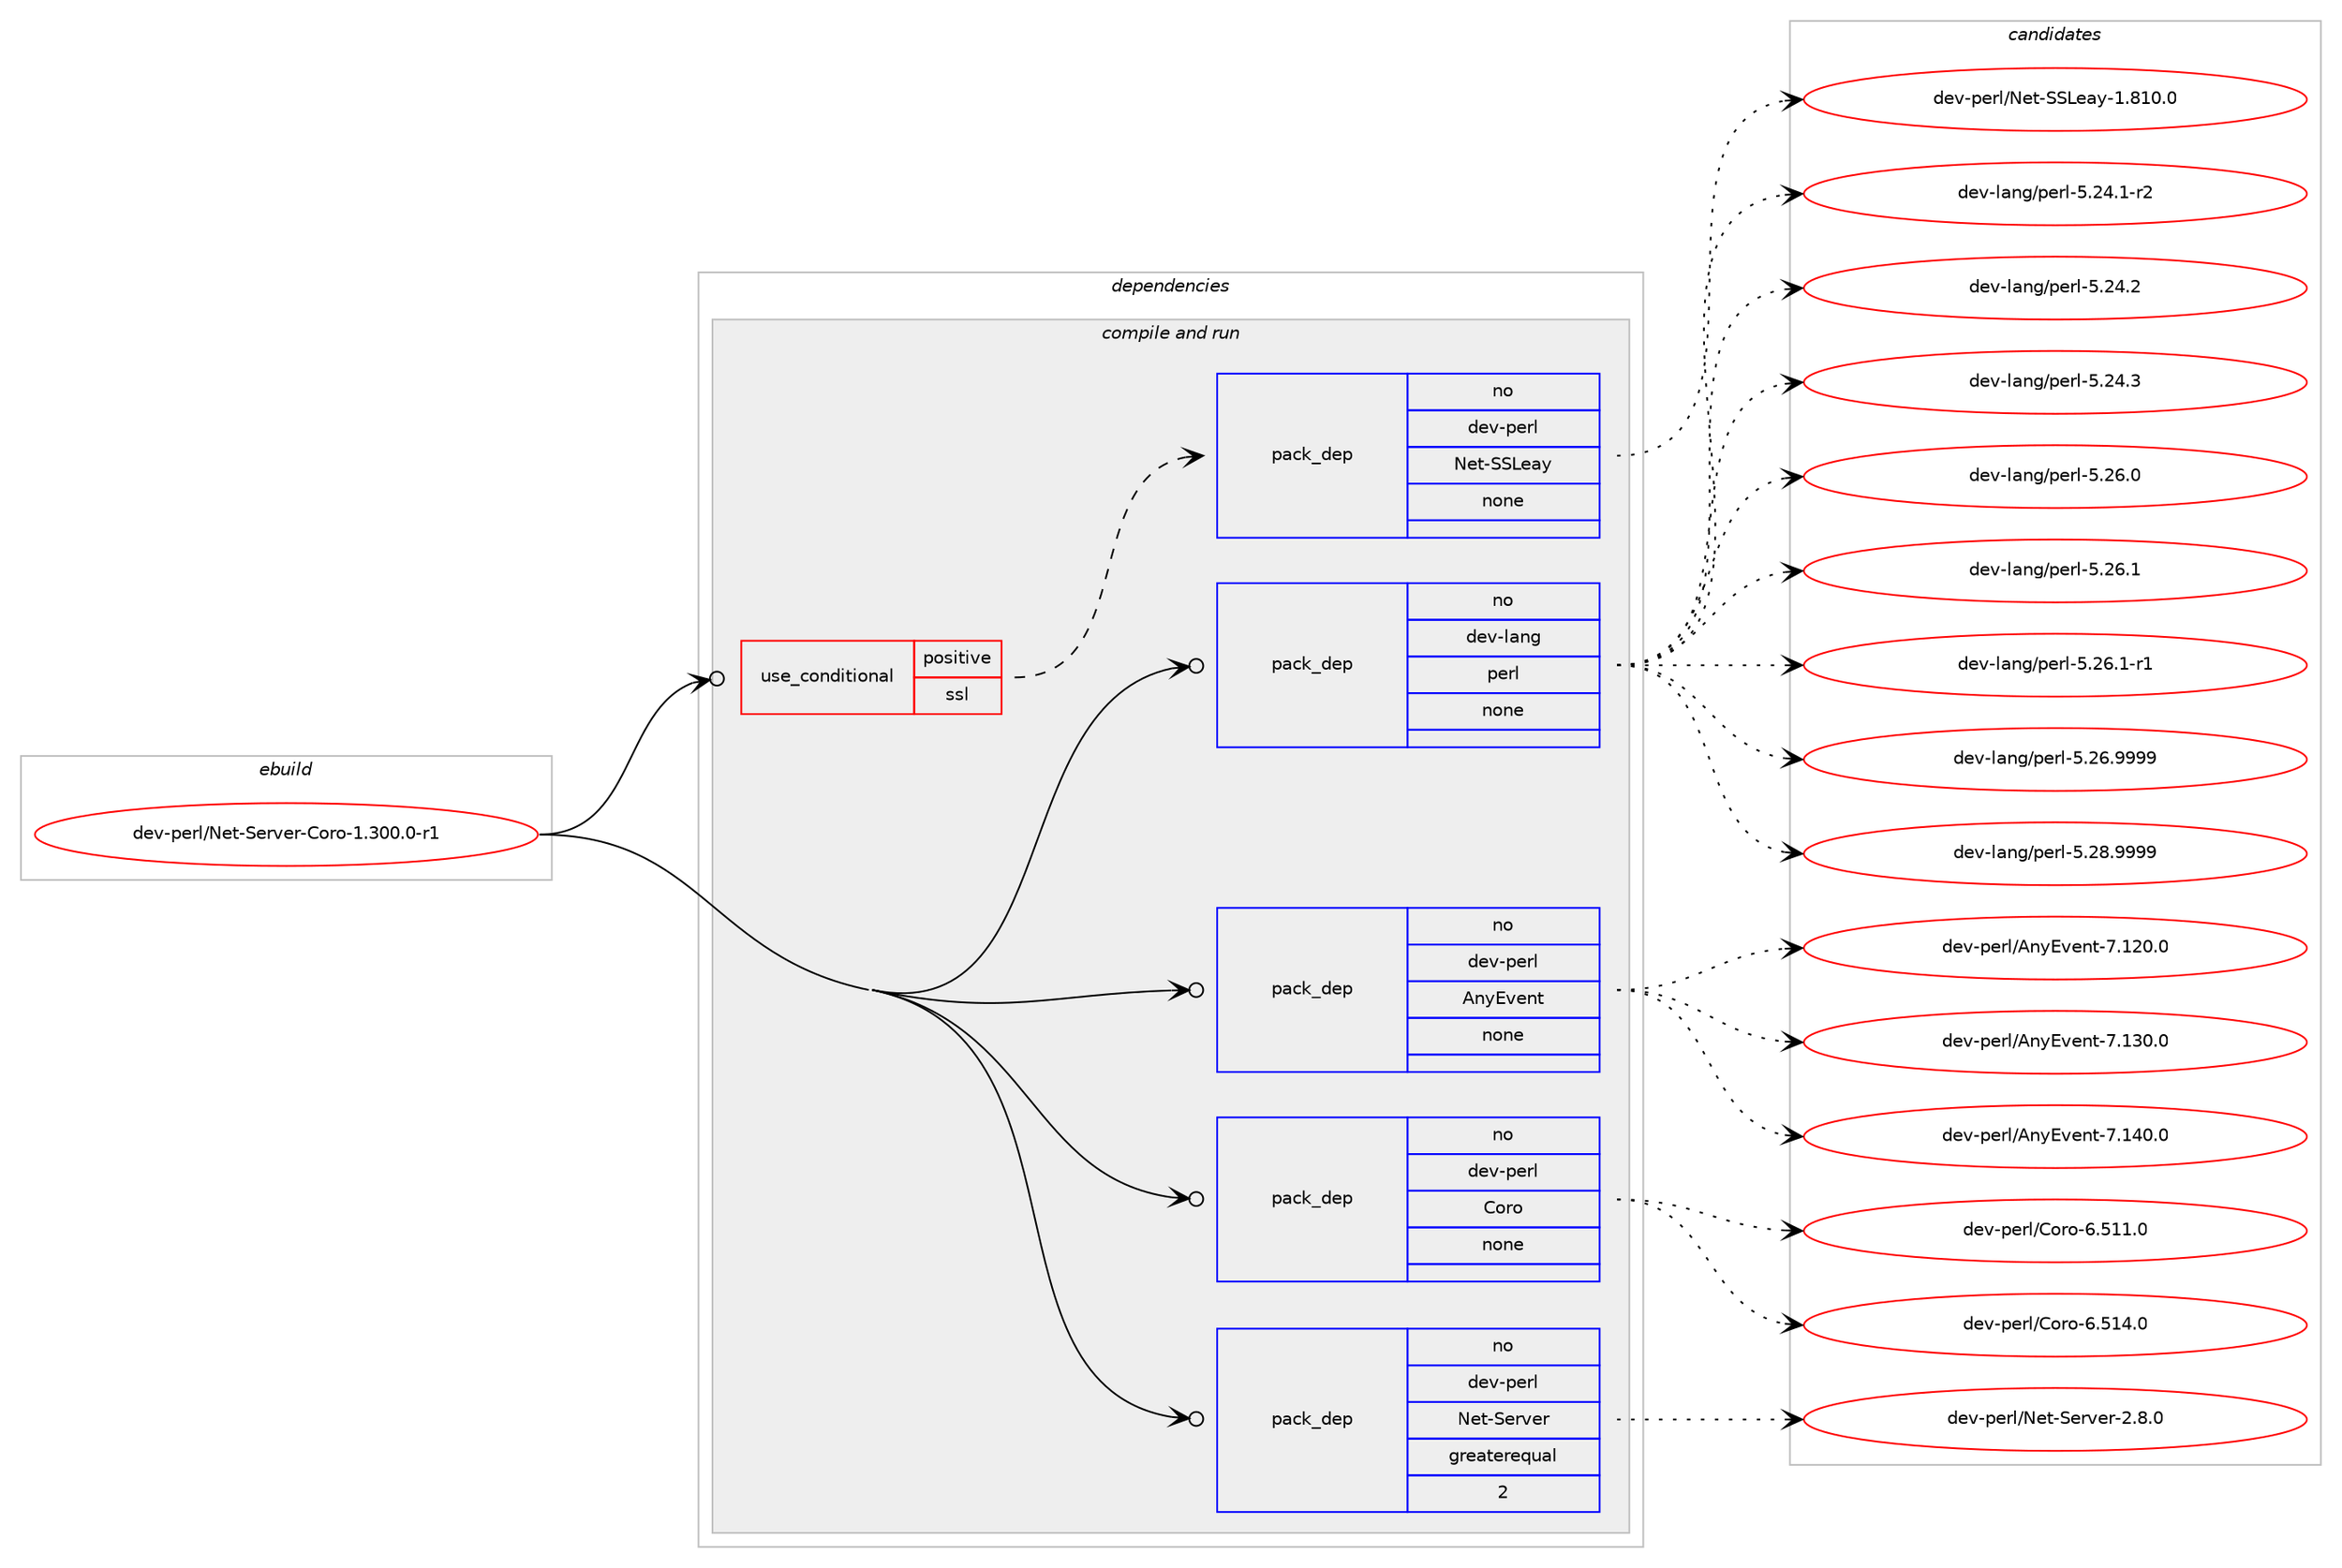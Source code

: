 digraph prolog {

# *************
# Graph options
# *************

newrank=true;
concentrate=true;
compound=true;
graph [rankdir=LR,fontname=Helvetica,fontsize=10,ranksep=1.5];#, ranksep=2.5, nodesep=0.2];
edge  [arrowhead=vee];
node  [fontname=Helvetica,fontsize=10];

# **********
# The ebuild
# **********

subgraph cluster_leftcol {
color=gray;
rank=same;
label=<<i>ebuild</i>>;
id [label="dev-perl/Net-Server-Coro-1.300.0-r1", color=red, width=4, href="../dev-perl/Net-Server-Coro-1.300.0-r1.svg"];
}

# ****************
# The dependencies
# ****************

subgraph cluster_midcol {
color=gray;
label=<<i>dependencies</i>>;
subgraph cluster_compile {
fillcolor="#eeeeee";
style=filled;
label=<<i>compile</i>>;
}
subgraph cluster_compileandrun {
fillcolor="#eeeeee";
style=filled;
label=<<i>compile and run</i>>;
subgraph cond27791 {
dependency136439 [label=<<TABLE BORDER="0" CELLBORDER="1" CELLSPACING="0" CELLPADDING="4"><TR><TD ROWSPAN="3" CELLPADDING="10">use_conditional</TD></TR><TR><TD>positive</TD></TR><TR><TD>ssl</TD></TR></TABLE>>, shape=none, color=red];
subgraph pack104961 {
dependency136440 [label=<<TABLE BORDER="0" CELLBORDER="1" CELLSPACING="0" CELLPADDING="4" WIDTH="220"><TR><TD ROWSPAN="6" CELLPADDING="30">pack_dep</TD></TR><TR><TD WIDTH="110">no</TD></TR><TR><TD>dev-perl</TD></TR><TR><TD>Net-SSLeay</TD></TR><TR><TD>none</TD></TR><TR><TD></TD></TR></TABLE>>, shape=none, color=blue];
}
dependency136439:e -> dependency136440:w [weight=20,style="dashed",arrowhead="vee"];
}
id:e -> dependency136439:w [weight=20,style="solid",arrowhead="odotvee"];
subgraph pack104962 {
dependency136441 [label=<<TABLE BORDER="0" CELLBORDER="1" CELLSPACING="0" CELLPADDING="4" WIDTH="220"><TR><TD ROWSPAN="6" CELLPADDING="30">pack_dep</TD></TR><TR><TD WIDTH="110">no</TD></TR><TR><TD>dev-lang</TD></TR><TR><TD>perl</TD></TR><TR><TD>none</TD></TR><TR><TD></TD></TR></TABLE>>, shape=none, color=blue];
}
id:e -> dependency136441:w [weight=20,style="solid",arrowhead="odotvee"];
subgraph pack104963 {
dependency136442 [label=<<TABLE BORDER="0" CELLBORDER="1" CELLSPACING="0" CELLPADDING="4" WIDTH="220"><TR><TD ROWSPAN="6" CELLPADDING="30">pack_dep</TD></TR><TR><TD WIDTH="110">no</TD></TR><TR><TD>dev-perl</TD></TR><TR><TD>AnyEvent</TD></TR><TR><TD>none</TD></TR><TR><TD></TD></TR></TABLE>>, shape=none, color=blue];
}
id:e -> dependency136442:w [weight=20,style="solid",arrowhead="odotvee"];
subgraph pack104964 {
dependency136443 [label=<<TABLE BORDER="0" CELLBORDER="1" CELLSPACING="0" CELLPADDING="4" WIDTH="220"><TR><TD ROWSPAN="6" CELLPADDING="30">pack_dep</TD></TR><TR><TD WIDTH="110">no</TD></TR><TR><TD>dev-perl</TD></TR><TR><TD>Coro</TD></TR><TR><TD>none</TD></TR><TR><TD></TD></TR></TABLE>>, shape=none, color=blue];
}
id:e -> dependency136443:w [weight=20,style="solid",arrowhead="odotvee"];
subgraph pack104965 {
dependency136444 [label=<<TABLE BORDER="0" CELLBORDER="1" CELLSPACING="0" CELLPADDING="4" WIDTH="220"><TR><TD ROWSPAN="6" CELLPADDING="30">pack_dep</TD></TR><TR><TD WIDTH="110">no</TD></TR><TR><TD>dev-perl</TD></TR><TR><TD>Net-Server</TD></TR><TR><TD>greaterequal</TD></TR><TR><TD>2</TD></TR></TABLE>>, shape=none, color=blue];
}
id:e -> dependency136444:w [weight=20,style="solid",arrowhead="odotvee"];
}
subgraph cluster_run {
fillcolor="#eeeeee";
style=filled;
label=<<i>run</i>>;
}
}

# **************
# The candidates
# **************

subgraph cluster_choices {
rank=same;
color=gray;
label=<<i>candidates</i>>;

subgraph choice104961 {
color=black;
nodesep=1;
choice10010111845112101114108477810111645838376101971214549465649484648 [label="dev-perl/Net-SSLeay-1.810.0", color=red, width=4,href="../dev-perl/Net-SSLeay-1.810.0.svg"];
dependency136440:e -> choice10010111845112101114108477810111645838376101971214549465649484648:w [style=dotted,weight="100"];
}
subgraph choice104962 {
color=black;
nodesep=1;
choice100101118451089711010347112101114108455346505246494511450 [label="dev-lang/perl-5.24.1-r2", color=red, width=4,href="../dev-lang/perl-5.24.1-r2.svg"];
choice10010111845108971101034711210111410845534650524650 [label="dev-lang/perl-5.24.2", color=red, width=4,href="../dev-lang/perl-5.24.2.svg"];
choice10010111845108971101034711210111410845534650524651 [label="dev-lang/perl-5.24.3", color=red, width=4,href="../dev-lang/perl-5.24.3.svg"];
choice10010111845108971101034711210111410845534650544648 [label="dev-lang/perl-5.26.0", color=red, width=4,href="../dev-lang/perl-5.26.0.svg"];
choice10010111845108971101034711210111410845534650544649 [label="dev-lang/perl-5.26.1", color=red, width=4,href="../dev-lang/perl-5.26.1.svg"];
choice100101118451089711010347112101114108455346505446494511449 [label="dev-lang/perl-5.26.1-r1", color=red, width=4,href="../dev-lang/perl-5.26.1-r1.svg"];
choice10010111845108971101034711210111410845534650544657575757 [label="dev-lang/perl-5.26.9999", color=red, width=4,href="../dev-lang/perl-5.26.9999.svg"];
choice10010111845108971101034711210111410845534650564657575757 [label="dev-lang/perl-5.28.9999", color=red, width=4,href="../dev-lang/perl-5.28.9999.svg"];
dependency136441:e -> choice100101118451089711010347112101114108455346505246494511450:w [style=dotted,weight="100"];
dependency136441:e -> choice10010111845108971101034711210111410845534650524650:w [style=dotted,weight="100"];
dependency136441:e -> choice10010111845108971101034711210111410845534650524651:w [style=dotted,weight="100"];
dependency136441:e -> choice10010111845108971101034711210111410845534650544648:w [style=dotted,weight="100"];
dependency136441:e -> choice10010111845108971101034711210111410845534650544649:w [style=dotted,weight="100"];
dependency136441:e -> choice100101118451089711010347112101114108455346505446494511449:w [style=dotted,weight="100"];
dependency136441:e -> choice10010111845108971101034711210111410845534650544657575757:w [style=dotted,weight="100"];
dependency136441:e -> choice10010111845108971101034711210111410845534650564657575757:w [style=dotted,weight="100"];
}
subgraph choice104963 {
color=black;
nodesep=1;
choice100101118451121011141084765110121691181011101164555464950484648 [label="dev-perl/AnyEvent-7.120.0", color=red, width=4,href="../dev-perl/AnyEvent-7.120.0.svg"];
choice100101118451121011141084765110121691181011101164555464951484648 [label="dev-perl/AnyEvent-7.130.0", color=red, width=4,href="../dev-perl/AnyEvent-7.130.0.svg"];
choice100101118451121011141084765110121691181011101164555464952484648 [label="dev-perl/AnyEvent-7.140.0", color=red, width=4,href="../dev-perl/AnyEvent-7.140.0.svg"];
dependency136442:e -> choice100101118451121011141084765110121691181011101164555464950484648:w [style=dotted,weight="100"];
dependency136442:e -> choice100101118451121011141084765110121691181011101164555464951484648:w [style=dotted,weight="100"];
dependency136442:e -> choice100101118451121011141084765110121691181011101164555464952484648:w [style=dotted,weight="100"];
}
subgraph choice104964 {
color=black;
nodesep=1;
choice1001011184511210111410847671111141114554465349494648 [label="dev-perl/Coro-6.511.0", color=red, width=4,href="../dev-perl/Coro-6.511.0.svg"];
choice1001011184511210111410847671111141114554465349524648 [label="dev-perl/Coro-6.514.0", color=red, width=4,href="../dev-perl/Coro-6.514.0.svg"];
dependency136443:e -> choice1001011184511210111410847671111141114554465349494648:w [style=dotted,weight="100"];
dependency136443:e -> choice1001011184511210111410847671111141114554465349524648:w [style=dotted,weight="100"];
}
subgraph choice104965 {
color=black;
nodesep=1;
choice1001011184511210111410847781011164583101114118101114455046564648 [label="dev-perl/Net-Server-2.8.0", color=red, width=4,href="../dev-perl/Net-Server-2.8.0.svg"];
dependency136444:e -> choice1001011184511210111410847781011164583101114118101114455046564648:w [style=dotted,weight="100"];
}
}

}
